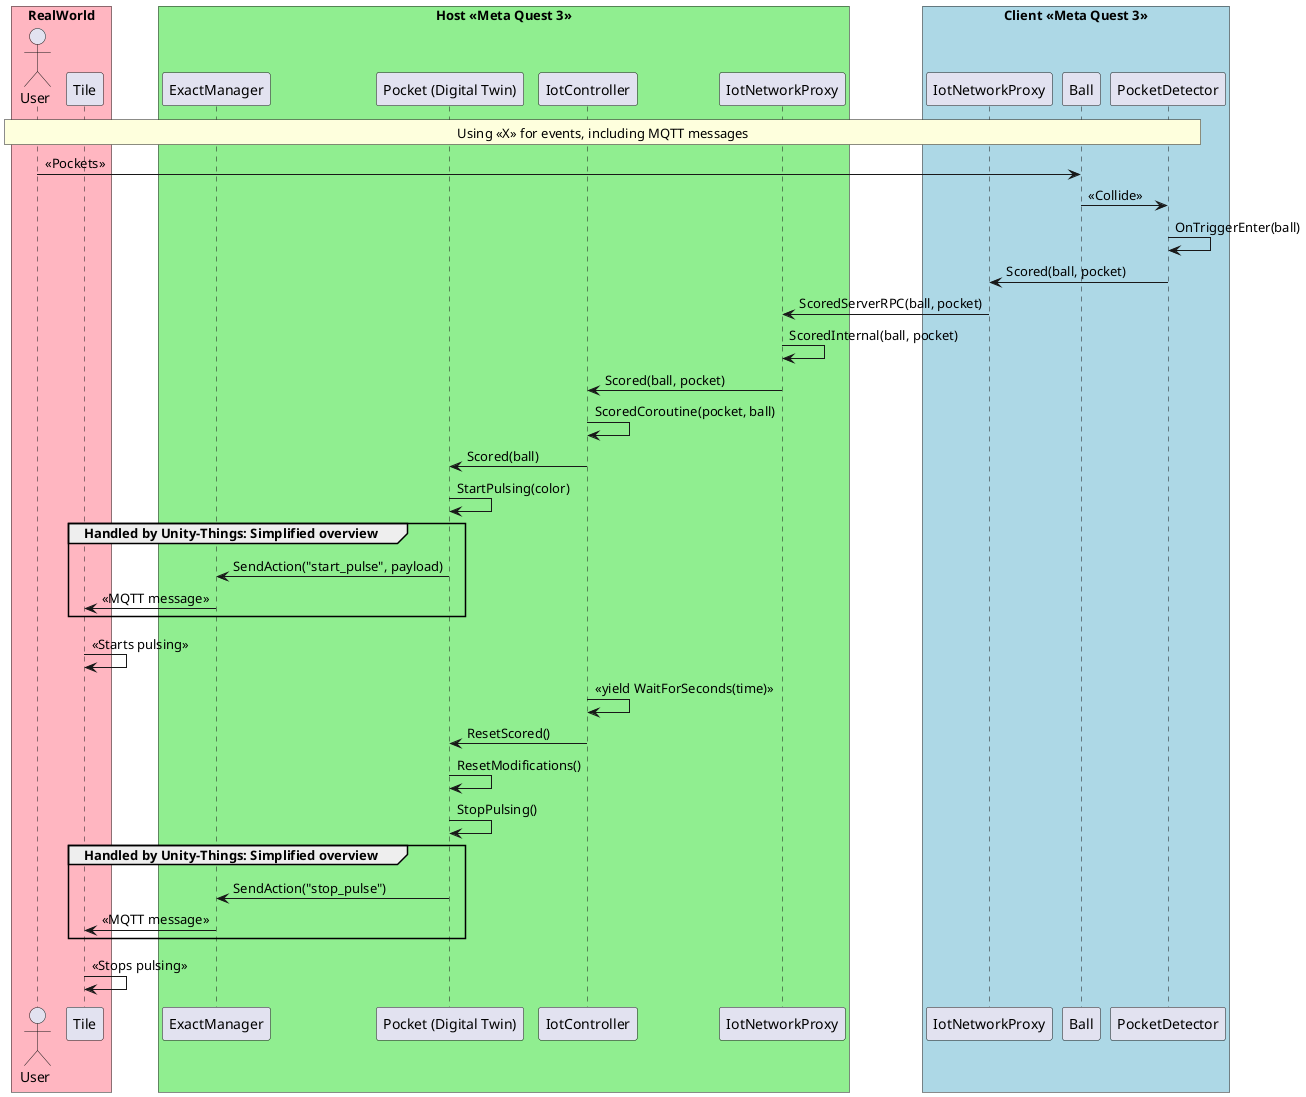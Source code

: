 @startuml sequenceDiagramNARO

!pragma teoz true
box "RealWorld" #LightPink
    actor User
    participant Tile
end box

box "Host <<Meta Quest 3>>" #LightGreen
    participant ExactManager as Exact
    participant "Pocket (Digital Twin)" as DT
    participant IotController as Controller
    participant IotNetworkProxy as NPHost
end box

box "Client <<Meta Quest 3>>" #LightBlue
    participant IotNetworkProxy as NPClient
    participant Ball
    participant PocketDetector as PDClient
end box

rnote across
    Using <<X>> for events, including MQTT messages
endnote

User -> Ball : <<Pockets>>
Ball -> PDClient : <<Collide>>
PDClient -> PDClient : OnTriggerEnter(ball)
PDClient -> NPClient : Scored(ball, pocket)
NPClient -> NPHost : ScoredServerRPC(ball, pocket)
NPHost -> NPHost : ScoredInternal(ball, pocket)
NPHost -> Controller : Scored(ball, pocket)
Controller -> Controller : ScoredCoroutine(pocket, ball)
Controller -> DT : Scored(ball)
' rnote over DT
'     Determines pulsing parameters
'     (E.g. colors and time)
' endnote
DT -> DT : StartPulsing(color)
group Handled by Unity-Things: Simplified overview
    ' rnote over DT
    '     Various calls handled by Unity-Things
    ' endnote
    DT -> Exact : SendAction("start_pulse", payload)
    Exact -> Tile : <<MQTT message>>
end
Tile -> Tile : <<Starts pulsing>>
Controller -> Controller : <<yield WaitForSeconds(time)>>
Controller -> DT : ResetScored()
DT -> DT : ResetModifications()
DT -> DT : StopPulsing()
group Handled by Unity-Things: Simplified overview
    ' rnote over DT
    '     Various calls handled by Unity-Things
    ' endnote
    DT -> Exact : SendAction("stop_pulse")
    Exact -> Tile : <<MQTT message>>
end
Tile -> Tile : <<Stops pulsing>>

@enduml
